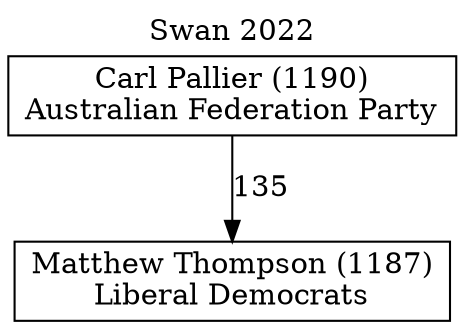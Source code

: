 // House preference flow
digraph "Matthew Thompson (1187)_Swan_2022" {
	graph [label="Swan 2022" labelloc=t mclimit=10]
	node [shape=box]
	"Matthew Thompson (1187)" [label="Matthew Thompson (1187)
Liberal Democrats"]
	"Carl Pallier (1190)" [label="Carl Pallier (1190)
Australian Federation Party"]
	"Carl Pallier (1190)" -> "Matthew Thompson (1187)" [label=135]
}
